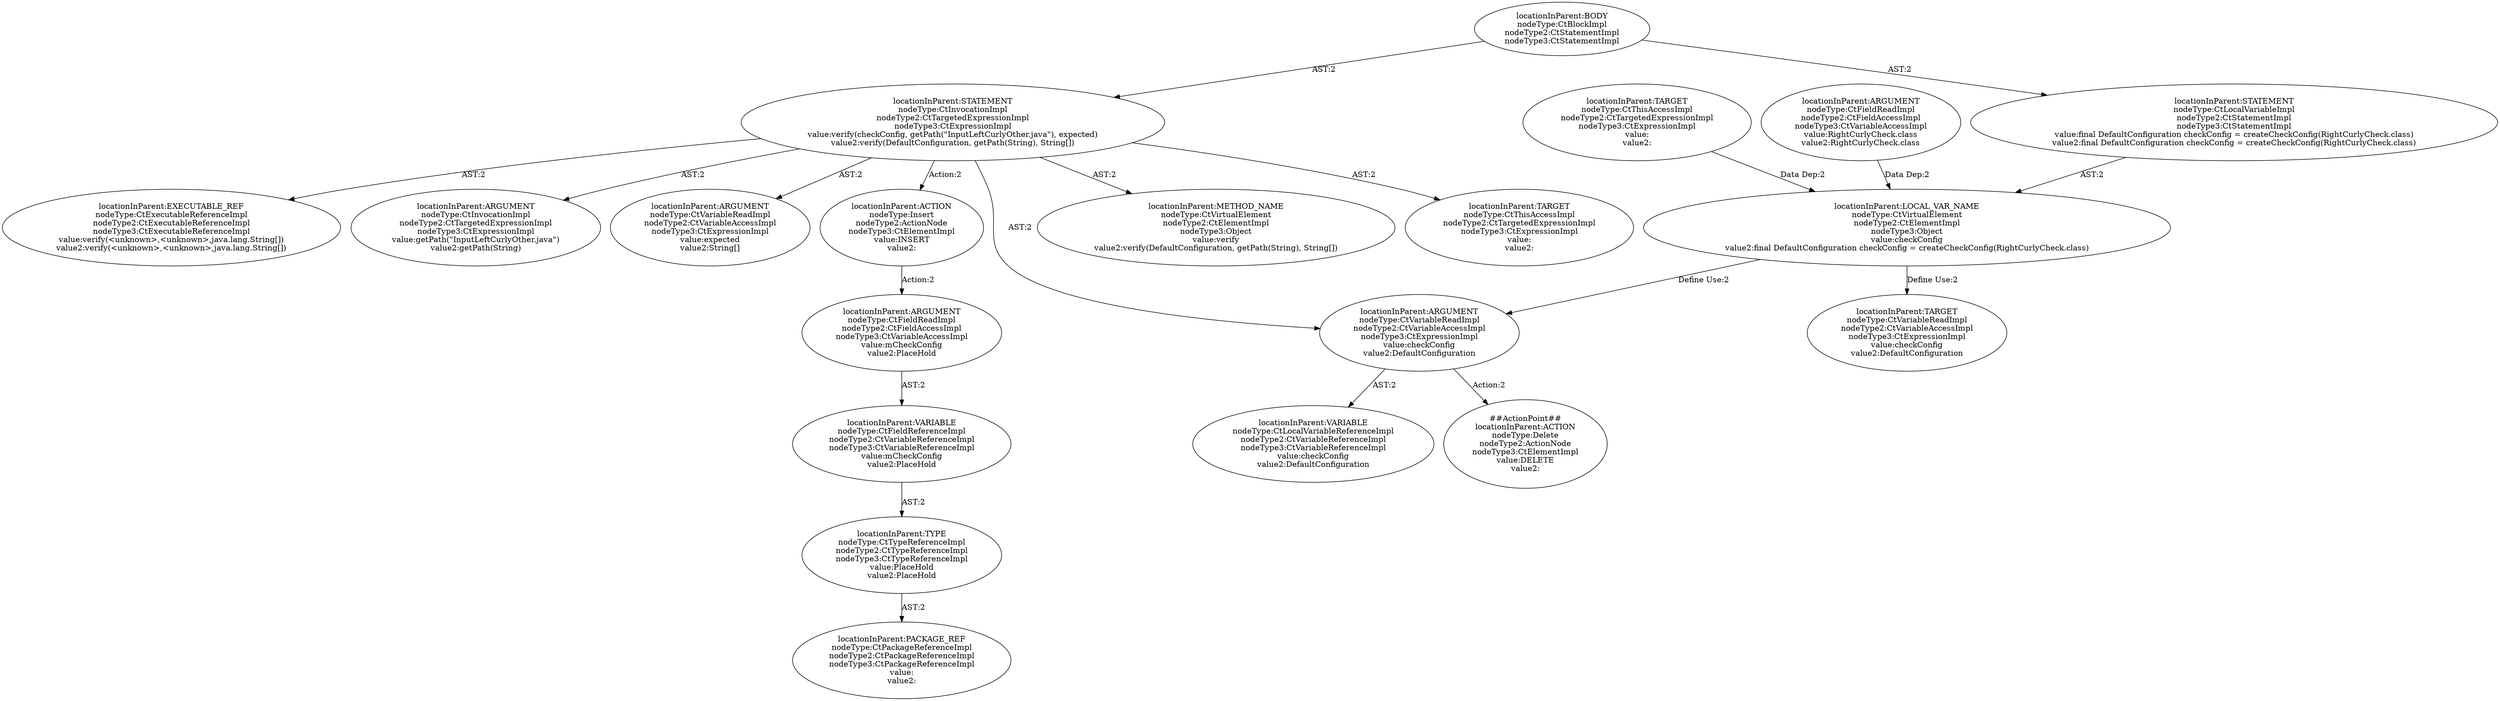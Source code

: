 digraph "Pattern" {
0 [label="##ActionPoint##
locationInParent:ACTION
nodeType:Delete
nodeType2:ActionNode
nodeType3:CtElementImpl
value:DELETE
value2:" shape=ellipse]
1 [label="locationInParent:ARGUMENT
nodeType:CtVariableReadImpl
nodeType2:CtVariableAccessImpl
nodeType3:CtExpressionImpl
value:checkConfig
value2:DefaultConfiguration" shape=ellipse]
2 [label="locationInParent:LOCAL_VAR_NAME
nodeType:CtVirtualElement
nodeType2:CtElementImpl
nodeType3:Object
value:checkConfig
value2:final DefaultConfiguration checkConfig = createCheckConfig(RightCurlyCheck.class)" shape=ellipse]
3 [label="locationInParent:STATEMENT
nodeType:CtLocalVariableImpl
nodeType2:CtStatementImpl
nodeType3:CtStatementImpl
value:final DefaultConfiguration checkConfig = createCheckConfig(RightCurlyCheck.class)
value2:final DefaultConfiguration checkConfig = createCheckConfig(RightCurlyCheck.class)" shape=ellipse]
4 [label="locationInParent:TARGET
nodeType:CtThisAccessImpl
nodeType2:CtTargetedExpressionImpl
nodeType3:CtExpressionImpl
value:
value2:" shape=ellipse]
5 [label="locationInParent:ARGUMENT
nodeType:CtFieldReadImpl
nodeType2:CtFieldAccessImpl
nodeType3:CtVariableAccessImpl
value:RightCurlyCheck.class
value2:RightCurlyCheck.class" shape=ellipse]
6 [label="locationInParent:TARGET
nodeType:CtVariableReadImpl
nodeType2:CtVariableAccessImpl
nodeType3:CtExpressionImpl
value:checkConfig
value2:DefaultConfiguration" shape=ellipse]
7 [label="locationInParent:STATEMENT
nodeType:CtInvocationImpl
nodeType2:CtTargetedExpressionImpl
nodeType3:CtExpressionImpl
value:verify(checkConfig, getPath(\"InputLeftCurlyOther.java\"), expected)
value2:verify(DefaultConfiguration, getPath(String), String[])" shape=ellipse]
8 [label="locationInParent:BODY
nodeType:CtBlockImpl
nodeType2:CtStatementImpl
nodeType3:CtStatementImpl" shape=ellipse]
9 [label="locationInParent:METHOD_NAME
nodeType:CtVirtualElement
nodeType2:CtElementImpl
nodeType3:Object
value:verify
value2:verify(DefaultConfiguration, getPath(String), String[])" shape=ellipse]
10 [label="locationInParent:TARGET
nodeType:CtThisAccessImpl
nodeType2:CtTargetedExpressionImpl
nodeType3:CtExpressionImpl
value:
value2:" shape=ellipse]
11 [label="locationInParent:EXECUTABLE_REF
nodeType:CtExecutableReferenceImpl
nodeType2:CtExecutableReferenceImpl
nodeType3:CtExecutableReferenceImpl
value:verify(<unknown>,<unknown>,java.lang.String[])
value2:verify(<unknown>,<unknown>,java.lang.String[])" shape=ellipse]
12 [label="locationInParent:ARGUMENT
nodeType:CtInvocationImpl
nodeType2:CtTargetedExpressionImpl
nodeType3:CtExpressionImpl
value:getPath(\"InputLeftCurlyOther.java\")
value2:getPath(String)" shape=ellipse]
13 [label="locationInParent:ARGUMENT
nodeType:CtVariableReadImpl
nodeType2:CtVariableAccessImpl
nodeType3:CtExpressionImpl
value:expected
value2:String[]" shape=ellipse]
14 [label="locationInParent:ACTION
nodeType:Insert
nodeType2:ActionNode
nodeType3:CtElementImpl
value:INSERT
value2:" shape=ellipse]
15 [label="locationInParent:ARGUMENT
nodeType:CtFieldReadImpl
nodeType2:CtFieldAccessImpl
nodeType3:CtVariableAccessImpl
value:mCheckConfig
value2:PlaceHold" shape=ellipse]
16 [label="locationInParent:VARIABLE
nodeType:CtFieldReferenceImpl
nodeType2:CtVariableReferenceImpl
nodeType3:CtVariableReferenceImpl
value:mCheckConfig
value2:PlaceHold" shape=ellipse]
17 [label="locationInParent:TYPE
nodeType:CtTypeReferenceImpl
nodeType2:CtTypeReferenceImpl
nodeType3:CtTypeReferenceImpl
value:PlaceHold
value2:PlaceHold" shape=ellipse]
18 [label="locationInParent:PACKAGE_REF
nodeType:CtPackageReferenceImpl
nodeType2:CtPackageReferenceImpl
nodeType3:CtPackageReferenceImpl
value:
value2:" shape=ellipse]
19 [label="locationInParent:VARIABLE
nodeType:CtLocalVariableReferenceImpl
nodeType2:CtVariableReferenceImpl
nodeType3:CtVariableReferenceImpl
value:checkConfig
value2:DefaultConfiguration" shape=ellipse]
1 -> 0 [label="Action:2"];
1 -> 19 [label="AST:2"];
2 -> 1 [label="Define Use:2"];
2 -> 6 [label="Define Use:2"];
3 -> 2 [label="AST:2"];
4 -> 2 [label="Data Dep:2"];
5 -> 2 [label="Data Dep:2"];
7 -> 1 [label="AST:2"];
7 -> 9 [label="AST:2"];
7 -> 10 [label="AST:2"];
7 -> 11 [label="AST:2"];
7 -> 12 [label="AST:2"];
7 -> 13 [label="AST:2"];
7 -> 14 [label="Action:2"];
8 -> 3 [label="AST:2"];
8 -> 7 [label="AST:2"];
14 -> 15 [label="Action:2"];
15 -> 16 [label="AST:2"];
16 -> 17 [label="AST:2"];
17 -> 18 [label="AST:2"];
}